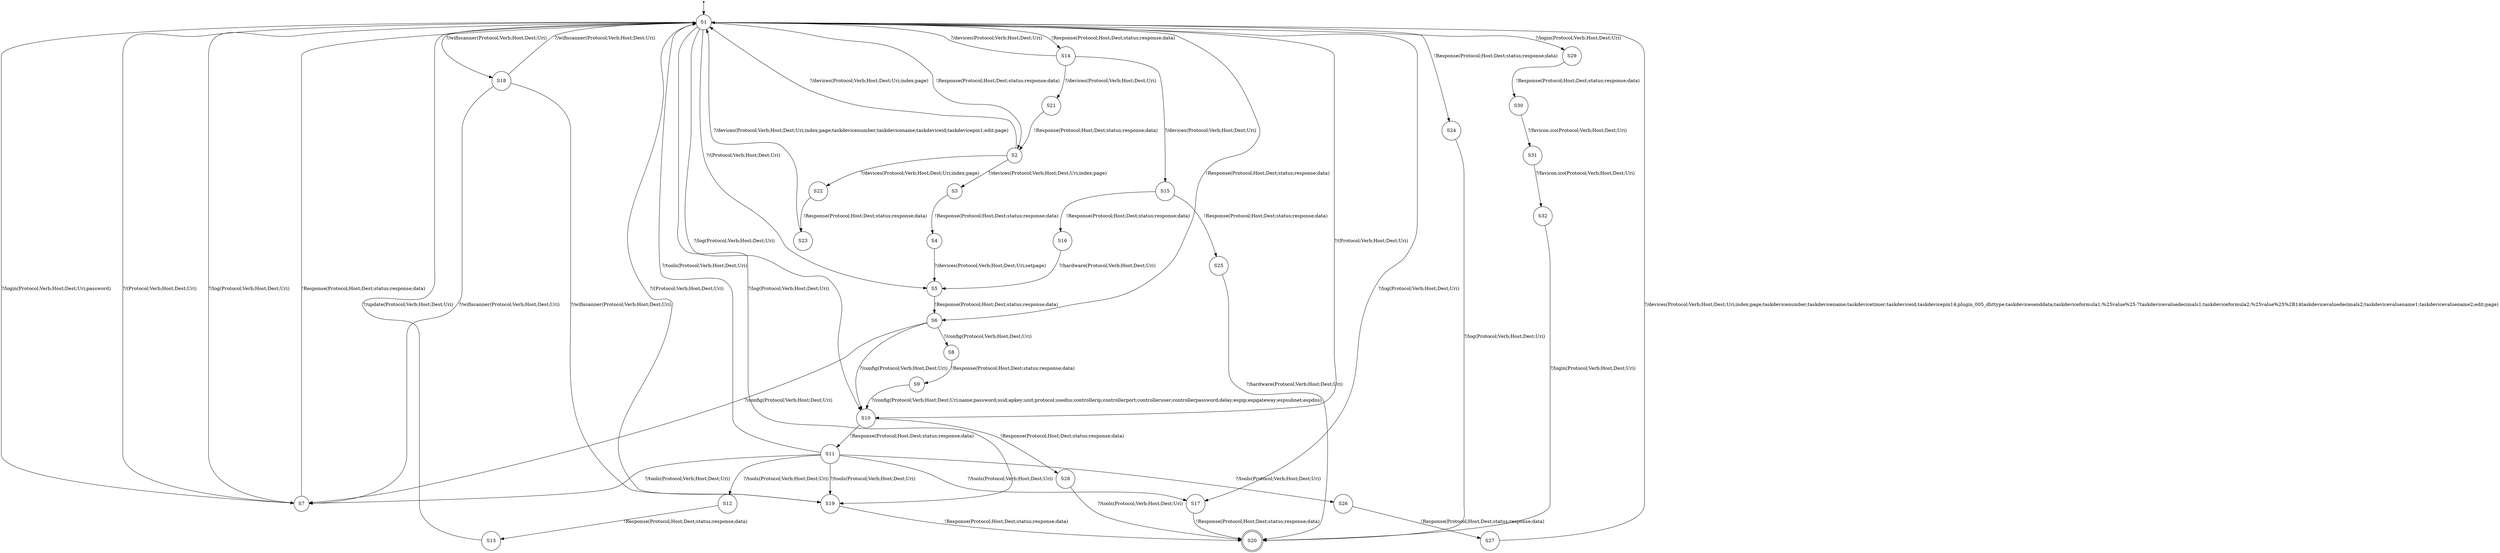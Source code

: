 digraph LTS {
S00[shape=point]
S1[label=S1,shape=circle];
S2[label=S2,shape=circle];
S3[label=S3,shape=circle];
S4[label=S4,shape=circle];
S5[label=S5,shape=circle];
S6[label=S6,shape=circle];
S7[label=S7,shape=circle];
S8[label=S8,shape=circle];
S9[label=S9,shape=circle];
S10[label=S10,shape=circle];
S11[label=S11,shape=circle];
S12[label=S12,shape=circle];
S13[label=S13,shape=circle];
S14[label=S14,shape=circle];
S15[label=S15,shape=circle];
S16[label=S16,shape=circle];
S17[label=S17,shape=circle];
S18[label=S18,shape=circle];
S19[label=S19,shape=circle];
S20[label=S20,shape=doublecircle];
S21[label=S21,shape=circle];
S22[label=S22,shape=circle];
S23[label=S23,shape=circle];
S24[label=S24,shape=circle];
S25[label=S25,shape=circle];
S26[label=S26,shape=circle];
S27[label=S27,shape=circle];
S28[label=S28,shape=circle];
S29[label=S29,shape=circle];
S30[label=S30,shape=circle];
S31[label=S31,shape=circle];
S32[label=S32,shape=circle];
S00 -> S1
S1 -> S2[label ="!Response(Protocol;Host;Dest;status;response;data)"];
S1 -> S5[label ="?/(Protocol;Verb;Host;Dest;Uri)"];
S1 -> S6[label ="!Response(Protocol;Host;Dest;status;response;data)"];
S1 -> S7[label ="?/(Protocol;Verb;Host;Dest;Uri)"];
S1 -> S7[label ="?/log(Protocol;Verb;Host;Dest;Uri)"];
S1 -> S7[label ="?/login(Protocol;Verb;Host;Dest;Uri;password)"];
S1 -> S10[label ="?/(Protocol;Verb;Host;Dest;Uri)"];
S1 -> S10[label ="?/log(Protocol;Verb;Host;Dest;Uri)"];
S1 -> S14[label ="!Response(Protocol;Host;Dest;status;response;data)"];
S1 -> S17[label ="?/log(Protocol;Verb;Host;Dest;Uri)"];
S1 -> S18[label ="?/wifiscanner(Protocol;Verb;Host;Dest;Uri)"];
S1 -> S19[label ="?/(Protocol;Verb;Host;Dest;Uri)"];
S1 -> S19[label ="?/log(Protocol;Verb;Host;Dest;Uri)"];
S1 -> S24[label ="!Response(Protocol;Host;Dest;status;response;data)"];
S1 -> S29[label ="?/login(Protocol;Verb;Host;Dest;Uri)"];
S2 -> S1[label ="?/devices(Protocol;Verb;Host;Dest;Uri;index;page)"];
S2 -> S3[label ="?/devices(Protocol;Verb;Host;Dest;Uri;index;page)"];
S2 -> S22[label ="?/devices(Protocol;Verb;Host;Dest;Uri;index;page)"];
S3 -> S4[label ="!Response(Protocol;Host;Dest;status;response;data)"];
S4 -> S5[label ="?/devices(Protocol;Verb;Host;Dest;Uri;setpage)"];
S5 -> S6[label ="!Response(Protocol;Host;Dest;status;response;data)"];
S6 -> S7[label ="?/config(Protocol;Verb;Host;Dest;Uri)"];
S6 -> S8[label ="?/config(Protocol;Verb;Host;Dest;Uri)"];
S6 -> S10[label ="?/config(Protocol;Verb;Host;Dest;Uri)"];
S7 -> S1[label ="!Response(Protocol;Host;Dest;status;response;data)"];
S8 -> S9[label ="!Response(Protocol;Host;Dest;status;response;data)"];
S9 -> S10[label ="?/config(Protocol;Verb;Host;Dest;Uri;name;password;ssid;apkey;unit;protocol;usedns;controllerip;controllerport;controlleruser;controllerpassword;delay;espip;espgateway;espsubnet;espdns)"];
S10 -> S11[label ="!Response(Protocol;Host;Dest;status;response;data)"];
S10 -> S28[label ="!Response(Protocol;Host;Dest;status;response;data)"];
S11 -> S1[label ="?/tools(Protocol;Verb;Host;Dest;Uri)"];
S11 -> S7[label ="?/tools(Protocol;Verb;Host;Dest;Uri)"];
S11 -> S12[label ="?/tools(Protocol;Verb;Host;Dest;Uri)"];
S11 -> S17[label ="?/tools(Protocol;Verb;Host;Dest;Uri)"];
S11 -> S19[label ="?/tools(Protocol;Verb;Host;Dest;Uri)"];
S11 -> S26[label ="?/tools(Protocol;Verb;Host;Dest;Uri)"];
S12 -> S13[label ="!Response(Protocol;Host;Dest;status;response;data)"];
S13 -> S1[label ="?/update(Protocol;Verb;Host;Dest;Uri)"];
S14 -> S1[label ="?/devices(Protocol;Verb;Host;Dest;Uri)"];
S14 -> S15[label ="?/devices(Protocol;Verb;Host;Dest;Uri)"];
S14 -> S21[label ="?/devices(Protocol;Verb;Host;Dest;Uri)"];
S15 -> S16[label ="!Response(Protocol;Host;Dest;status;response;data)"];
S15 -> S25[label ="!Response(Protocol;Host;Dest;status;response;data)"];
S16 -> S5[label ="?/hardware(Protocol;Verb;Host;Dest;Uri)"];
S17 -> S20[label ="!Response(Protocol;Host;Dest;status;response;data)"];
S18 -> S1[label ="?/wifiscanner(Protocol;Verb;Host;Dest;Uri)"];
S18 -> S7[label ="?/wifiscanner(Protocol;Verb;Host;Dest;Uri)"];
S18 -> S19[label ="?/wifiscanner(Protocol;Verb;Host;Dest;Uri)"];
S19 -> S20[label ="!Response(Protocol;Host;Dest;status;response;data)"];
S21 -> S2[label ="!Response(Protocol;Host;Dest;status;response;data)"];
S22 -> S23[label ="!Response(Protocol;Host;Dest;status;response;data)"];
S23 -> S1[label ="?/devices(Protocol;Verb;Host;Dest;Uri;index;page;taskdevicenumber;taskdevicename;taskdeviceid;taskdevicepin1;edit;page)"];
S24 -> S20[label ="?/log(Protocol;Verb;Host;Dest;Uri)"];
S25 -> S20[label ="?/hardware(Protocol;Verb;Host;Dest;Uri)"];
S26 -> S27[label ="!Response(Protocol;Host;Dest;status;response;data)"];
S27 -> S1[label ="?/devices(Protocol;Verb;Host;Dest;Uri;index;page;taskdevicenumber;taskdevicename;taskdevicetimer;taskdeviceid;taskdevicepin14;plugin_005_dhttype;taskdevicesenddata;taskdeviceformula1;%25value%25-7taskdevicevaluedecimals1;taskdeviceformula2;%25value%25%2B14taskdevicevaluedecimals2;taskdevicevaluename1;taskdevicevaluename2;edit;page)"];
S28 -> S20[label ="?/tools(Protocol;Verb;Host;Dest;Uri)"];
S29 -> S30[label ="!Response(Protocol;Host;Dest;status;response;data)"];
S30 -> S31[label ="?/favicon.ico(Protocol;Verb;Host;Dest;Uri)"];
S31 -> S32[label ="?/favicon.ico(Protocol;Verb;Host;Dest;Uri)"];
S32 -> S20[label ="?/login(Protocol;Verb;Host;Dest;Uri)"];
}
